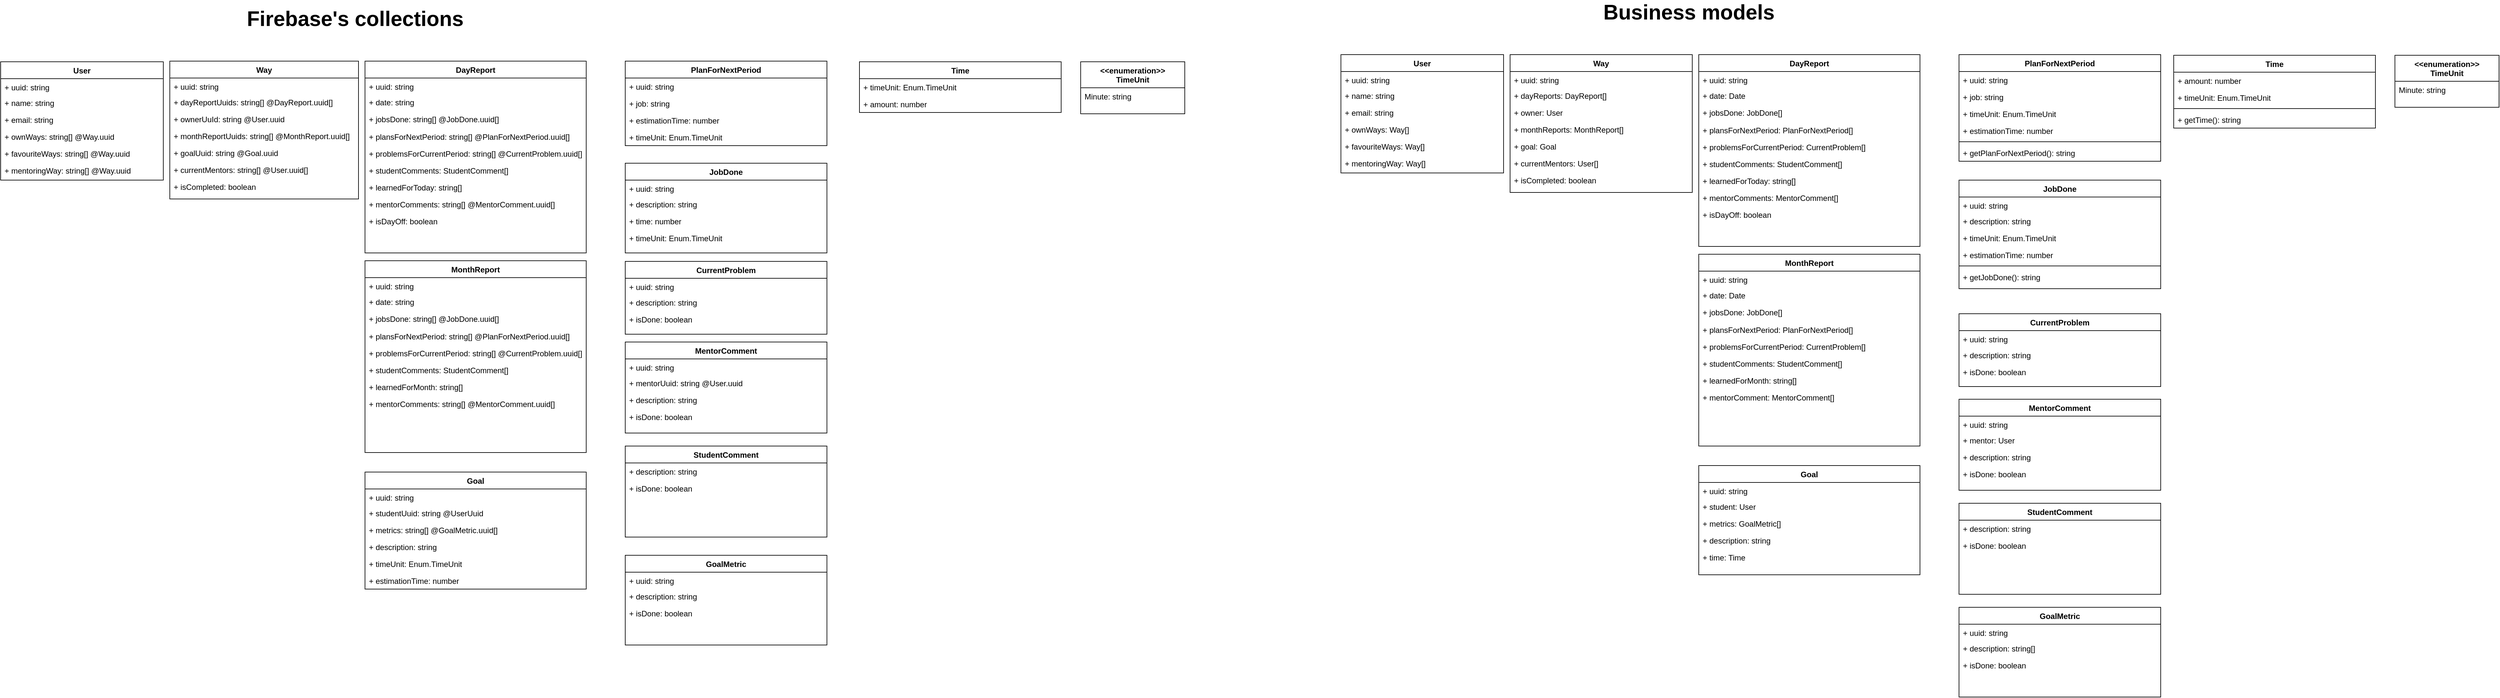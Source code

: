 <mxfile>
    <diagram id="C5RBs43oDa-KdzZeNtuy" name="Page-1">
        <mxGraphModel dx="5467" dy="994" grid="1" gridSize="10" guides="1" tooltips="1" connect="1" arrows="1" fold="1" page="1" pageScale="1" pageWidth="827" pageHeight="1169" math="0" shadow="0">
            <root>
                <mxCell id="WIyWlLk6GJQsqaUBKTNV-0"/>
                <mxCell id="WIyWlLk6GJQsqaUBKTNV-1" parent="WIyWlLk6GJQsqaUBKTNV-0"/>
                <mxCell id="dKKBKOpDz1HLAtAL7ZmL-20" value="&lt;&lt;enumeration&gt;&gt;&#10;TimeUnit" style="swimlane;fontStyle=1;align=center;verticalAlign=top;childLayout=stackLayout;horizontal=1;startSize=40;horizontalStack=0;resizeParent=1;resizeLast=0;collapsible=1;marginBottom=0;rounded=0;shadow=0;strokeWidth=1;" parent="WIyWlLk6GJQsqaUBKTNV-1" vertex="1">
                    <mxGeometry x="-1830" y="131" width="160" height="80" as="geometry">
                        <mxRectangle x="550" y="140" width="160" height="26" as="alternateBounds"/>
                    </mxGeometry>
                </mxCell>
                <mxCell id="dKKBKOpDz1HLAtAL7ZmL-21" value="Minute: string" style="text;align=left;verticalAlign=top;spacingLeft=4;spacingRight=4;overflow=hidden;rotatable=0;points=[[0,0.5],[1,0.5]];portConstraint=eastwest;" parent="dKKBKOpDz1HLAtAL7ZmL-20" vertex="1">
                    <mxGeometry y="40" width="160" height="40" as="geometry"/>
                </mxCell>
                <mxCell id="-4mPgHynalelNiIuFB-8-1" value="User" style="swimlane;fontStyle=1;align=center;verticalAlign=top;childLayout=stackLayout;horizontal=1;startSize=26;horizontalStack=0;resizeParent=1;resizeLast=0;collapsible=1;marginBottom=0;rounded=0;shadow=0;strokeWidth=1;" parent="WIyWlLk6GJQsqaUBKTNV-1" vertex="1">
                    <mxGeometry x="-3490" y="131" width="250" height="182" as="geometry">
                        <mxRectangle x="550" y="140" width="160" height="26" as="alternateBounds"/>
                    </mxGeometry>
                </mxCell>
                <mxCell id="-4mPgHynalelNiIuFB-8-2" value="+ uuid: string" style="text;align=left;verticalAlign=top;spacingLeft=4;spacingRight=4;overflow=hidden;rotatable=0;points=[[0,0.5],[1,0.5]];portConstraint=eastwest;rounded=0;shadow=0;html=0;" parent="-4mPgHynalelNiIuFB-8-1" vertex="1">
                    <mxGeometry y="26" width="250" height="24" as="geometry"/>
                </mxCell>
                <mxCell id="-4mPgHynalelNiIuFB-8-69" value="+ name: string" style="text;strokeColor=none;fillColor=none;align=left;verticalAlign=top;spacingLeft=4;spacingRight=4;overflow=hidden;rotatable=0;points=[[0,0.5],[1,0.5]];portConstraint=eastwest;whiteSpace=wrap;html=1;" parent="-4mPgHynalelNiIuFB-8-1" vertex="1">
                    <mxGeometry y="50" width="250" height="26" as="geometry"/>
                </mxCell>
                <mxCell id="-4mPgHynalelNiIuFB-8-68" value="+ email: string&amp;nbsp;" style="text;strokeColor=none;fillColor=none;align=left;verticalAlign=top;spacingLeft=4;spacingRight=4;overflow=hidden;rotatable=0;points=[[0,0.5],[1,0.5]];portConstraint=eastwest;whiteSpace=wrap;html=1;" parent="-4mPgHynalelNiIuFB-8-1" vertex="1">
                    <mxGeometry y="76" width="250" height="26" as="geometry"/>
                </mxCell>
                <mxCell id="-4mPgHynalelNiIuFB-8-70" value="+ ownWays: string[] @Way.uuid" style="text;strokeColor=none;fillColor=none;align=left;verticalAlign=top;spacingLeft=4;spacingRight=4;overflow=hidden;rotatable=0;points=[[0,0.5],[1,0.5]];portConstraint=eastwest;whiteSpace=wrap;html=1;" parent="-4mPgHynalelNiIuFB-8-1" vertex="1">
                    <mxGeometry y="102" width="250" height="26" as="geometry"/>
                </mxCell>
                <mxCell id="-4mPgHynalelNiIuFB-8-71" value="+ favouriteWays: string[] @Way.uuid" style="text;strokeColor=none;fillColor=none;align=left;verticalAlign=top;spacingLeft=4;spacingRight=4;overflow=hidden;rotatable=0;points=[[0,0.5],[1,0.5]];portConstraint=eastwest;whiteSpace=wrap;html=1;" parent="-4mPgHynalelNiIuFB-8-1" vertex="1">
                    <mxGeometry y="128" width="250" height="26" as="geometry"/>
                </mxCell>
                <mxCell id="-4mPgHynalelNiIuFB-8-72" value="+ mentoringWay: string[] @Way.uuid" style="text;strokeColor=none;fillColor=none;align=left;verticalAlign=top;spacingLeft=4;spacingRight=4;overflow=hidden;rotatable=0;points=[[0,0.5],[1,0.5]];portConstraint=eastwest;whiteSpace=wrap;html=1;" parent="-4mPgHynalelNiIuFB-8-1" vertex="1">
                    <mxGeometry y="154" width="250" height="26" as="geometry"/>
                </mxCell>
                <mxCell id="-4mPgHynalelNiIuFB-8-3" value="Way" style="swimlane;fontStyle=1;align=center;verticalAlign=top;childLayout=stackLayout;horizontal=1;startSize=26;horizontalStack=0;resizeParent=1;resizeLast=0;collapsible=1;marginBottom=0;rounded=0;shadow=0;strokeWidth=1;" parent="WIyWlLk6GJQsqaUBKTNV-1" vertex="1">
                    <mxGeometry x="-3230" y="130" width="290" height="212" as="geometry">
                        <mxRectangle x="550" y="140" width="160" height="26" as="alternateBounds"/>
                    </mxGeometry>
                </mxCell>
                <mxCell id="-4mPgHynalelNiIuFB-8-4" value="+ uuid: string&#10;" style="text;align=left;verticalAlign=top;spacingLeft=4;spacingRight=4;overflow=hidden;rotatable=0;points=[[0,0.5],[1,0.5]];portConstraint=eastwest;rounded=0;shadow=0;html=0;" parent="-4mPgHynalelNiIuFB-8-3" vertex="1">
                    <mxGeometry y="26" width="290" height="24" as="geometry"/>
                </mxCell>
                <mxCell id="-4mPgHynalelNiIuFB-8-77" value="+ dayReportUuids: string[] @DayReport.uuid[]&lt;div style=&quot;border-color: var(--border-color); padding: 0px; margin: 0px;&quot;&gt;&lt;br style=&quot;border-color: var(--border-color); padding: 0px; margin: 0px;&quot;&gt;&lt;/div&gt;" style="text;strokeColor=none;fillColor=none;align=left;verticalAlign=top;spacingLeft=4;spacingRight=4;overflow=hidden;rotatable=0;points=[[0,0.5],[1,0.5]];portConstraint=eastwest;whiteSpace=wrap;html=1;" parent="-4mPgHynalelNiIuFB-8-3" vertex="1">
                    <mxGeometry y="50" width="290" height="26" as="geometry"/>
                </mxCell>
                <mxCell id="-4mPgHynalelNiIuFB-8-78" value="+ ownerUuId: string @User.uuid&lt;div style=&quot;border-color: var(--border-color); padding: 0px; margin: 0px;&quot;&gt;&lt;br style=&quot;border-color: var(--border-color); padding: 0px; margin: 0px;&quot;&gt;&lt;/div&gt;" style="text;strokeColor=none;fillColor=none;align=left;verticalAlign=top;spacingLeft=4;spacingRight=4;overflow=hidden;rotatable=0;points=[[0,0.5],[1,0.5]];portConstraint=eastwest;whiteSpace=wrap;html=1;" parent="-4mPgHynalelNiIuFB-8-3" vertex="1">
                    <mxGeometry y="76" width="290" height="26" as="geometry"/>
                </mxCell>
                <mxCell id="-4mPgHynalelNiIuFB-8-76" value="+ monthReportUuids: string[] @MonthReport.uuid[]&lt;div style=&quot;border-color: var(--border-color); padding: 0px; margin: 0px;&quot;&gt;&lt;br style=&quot;border-color: var(--border-color); padding: 0px; margin: 0px;&quot;&gt;&lt;/div&gt;" style="text;strokeColor=none;fillColor=none;align=left;verticalAlign=top;spacingLeft=4;spacingRight=4;overflow=hidden;rotatable=0;points=[[0,0.5],[1,0.5]];portConstraint=eastwest;whiteSpace=wrap;html=1;" parent="-4mPgHynalelNiIuFB-8-3" vertex="1">
                    <mxGeometry y="102" width="290" height="26" as="geometry"/>
                </mxCell>
                <mxCell id="-4mPgHynalelNiIuFB-8-75" value="+ goalUuid: string @Goal.uuid&lt;div style=&quot;border-color: var(--border-color); padding: 0px; margin: 0px;&quot;&gt;&lt;br style=&quot;border-color: var(--border-color); padding: 0px; margin: 0px;&quot;&gt;&lt;/div&gt;" style="text;strokeColor=none;fillColor=none;align=left;verticalAlign=top;spacingLeft=4;spacingRight=4;overflow=hidden;rotatable=0;points=[[0,0.5],[1,0.5]];portConstraint=eastwest;whiteSpace=wrap;html=1;" parent="-4mPgHynalelNiIuFB-8-3" vertex="1">
                    <mxGeometry y="128" width="290" height="26" as="geometry"/>
                </mxCell>
                <mxCell id="-4mPgHynalelNiIuFB-8-74" value="+ currentMentors: string[] @User.uuid[]&lt;div style=&quot;border-color: var(--border-color); padding: 0px; margin: 0px;&quot;&gt;&lt;br style=&quot;border-color: var(--border-color); padding: 0px; margin: 0px;&quot;&gt;&lt;/div&gt;" style="text;strokeColor=none;fillColor=none;align=left;verticalAlign=top;spacingLeft=4;spacingRight=4;overflow=hidden;rotatable=0;points=[[0,0.5],[1,0.5]];portConstraint=eastwest;whiteSpace=wrap;html=1;" parent="-4mPgHynalelNiIuFB-8-3" vertex="1">
                    <mxGeometry y="154" width="290" height="26" as="geometry"/>
                </mxCell>
                <mxCell id="-4mPgHynalelNiIuFB-8-73" value="+ isCompleted: boolean" style="text;strokeColor=none;fillColor=none;align=left;verticalAlign=top;spacingLeft=4;spacingRight=4;overflow=hidden;rotatable=0;points=[[0,0.5],[1,0.5]];portConstraint=eastwest;whiteSpace=wrap;html=1;" parent="-4mPgHynalelNiIuFB-8-3" vertex="1">
                    <mxGeometry y="180" width="290" height="30" as="geometry"/>
                </mxCell>
                <mxCell id="-4mPgHynalelNiIuFB-8-6" value="DayReport" style="swimlane;fontStyle=1;align=center;verticalAlign=top;childLayout=stackLayout;horizontal=1;startSize=26;horizontalStack=0;resizeParent=1;resizeLast=0;collapsible=1;marginBottom=0;rounded=0;shadow=0;strokeWidth=1;" parent="WIyWlLk6GJQsqaUBKTNV-1" vertex="1">
                    <mxGeometry x="-2930" y="130" width="340" height="295" as="geometry">
                        <mxRectangle x="550" y="140" width="160" height="26" as="alternateBounds"/>
                    </mxGeometry>
                </mxCell>
                <mxCell id="-4mPgHynalelNiIuFB-8-7" value="+ uuid: string" style="text;align=left;verticalAlign=top;spacingLeft=4;spacingRight=4;overflow=hidden;rotatable=0;points=[[0,0.5],[1,0.5]];portConstraint=eastwest;rounded=0;shadow=0;html=0;" parent="-4mPgHynalelNiIuFB-8-6" vertex="1">
                    <mxGeometry y="26" width="340" height="24" as="geometry"/>
                </mxCell>
                <mxCell id="-4mPgHynalelNiIuFB-8-54" value="+ date: string" style="text;align=left;verticalAlign=top;spacingLeft=4;spacingRight=4;overflow=hidden;rotatable=0;points=[[0,0.5],[1,0.5]];portConstraint=eastwest;" parent="-4mPgHynalelNiIuFB-8-6" vertex="1">
                    <mxGeometry y="50" width="340" height="26" as="geometry"/>
                </mxCell>
                <mxCell id="-4mPgHynalelNiIuFB-8-53" value="+ jobsDone: string[] @JobDone.uuid[]" style="text;align=left;verticalAlign=top;spacingLeft=4;spacingRight=4;overflow=hidden;rotatable=0;points=[[0,0.5],[1,0.5]];portConstraint=eastwest;rounded=0;shadow=0;html=0;" parent="-4mPgHynalelNiIuFB-8-6" vertex="1">
                    <mxGeometry y="76" width="340" height="27" as="geometry"/>
                </mxCell>
                <mxCell id="-4mPgHynalelNiIuFB-8-55" value="+ plansForNextPeriod: string[] @PlanForNextPeriod.uuid[]" style="text;align=left;verticalAlign=top;spacingLeft=4;spacingRight=4;overflow=hidden;rotatable=0;points=[[0,0.5],[1,0.5]];portConstraint=eastwest;rounded=0;shadow=0;html=0;" parent="-4mPgHynalelNiIuFB-8-6" vertex="1">
                    <mxGeometry y="103" width="340" height="26" as="geometry"/>
                </mxCell>
                <mxCell id="-4mPgHynalelNiIuFB-8-56" value="+ problemsForCurrentPeriod: string[] @CurrentProblem.uuid[]" style="text;align=left;verticalAlign=top;spacingLeft=4;spacingRight=4;overflow=hidden;rotatable=0;points=[[0,0.5],[1,0.5]];portConstraint=eastwest;" parent="-4mPgHynalelNiIuFB-8-6" vertex="1">
                    <mxGeometry y="129" width="340" height="26" as="geometry"/>
                </mxCell>
                <mxCell id="-4mPgHynalelNiIuFB-8-57" value="+ studentComments: StudentComment[]" style="text;align=left;verticalAlign=top;spacingLeft=4;spacingRight=4;overflow=hidden;rotatable=0;points=[[0,0.5],[1,0.5]];portConstraint=eastwest;rounded=0;shadow=0;html=0;" parent="-4mPgHynalelNiIuFB-8-6" vertex="1">
                    <mxGeometry y="155" width="340" height="26" as="geometry"/>
                </mxCell>
                <mxCell id="-4mPgHynalelNiIuFB-8-58" value="+ learnedForToday: string[]" style="text;align=left;verticalAlign=top;spacingLeft=4;spacingRight=4;overflow=hidden;rotatable=0;points=[[0,0.5],[1,0.5]];portConstraint=eastwest;" parent="-4mPgHynalelNiIuFB-8-6" vertex="1">
                    <mxGeometry y="181" width="340" height="26" as="geometry"/>
                </mxCell>
                <mxCell id="-4mPgHynalelNiIuFB-8-59" value="+ mentorComments: string[] @MentorComment.uuid[]" style="text;align=left;verticalAlign=top;spacingLeft=4;spacingRight=4;overflow=hidden;rotatable=0;points=[[0,0.5],[1,0.5]];portConstraint=eastwest;rounded=0;shadow=0;html=0;" parent="-4mPgHynalelNiIuFB-8-6" vertex="1">
                    <mxGeometry y="207" width="340" height="26" as="geometry"/>
                </mxCell>
                <mxCell id="-4mPgHynalelNiIuFB-8-60" value="+ isDayOff: boolean" style="text;strokeColor=none;fillColor=none;align=left;verticalAlign=top;spacingLeft=4;spacingRight=4;overflow=hidden;rotatable=0;points=[[0,0.5],[1,0.5]];portConstraint=eastwest;whiteSpace=wrap;html=1;" parent="-4mPgHynalelNiIuFB-8-6" vertex="1">
                    <mxGeometry y="233" width="340" height="26" as="geometry"/>
                </mxCell>
                <mxCell id="-4mPgHynalelNiIuFB-8-10" value="Goal" style="swimlane;fontStyle=1;align=center;verticalAlign=top;childLayout=stackLayout;horizontal=1;startSize=26;horizontalStack=0;resizeParent=1;resizeLast=0;collapsible=1;marginBottom=0;rounded=0;shadow=0;strokeWidth=1;" parent="WIyWlLk6GJQsqaUBKTNV-1" vertex="1">
                    <mxGeometry x="-2930" y="762" width="340" height="180" as="geometry">
                        <mxRectangle x="550" y="140" width="160" height="26" as="alternateBounds"/>
                    </mxGeometry>
                </mxCell>
                <mxCell id="-4mPgHynalelNiIuFB-8-11" value="+ uuid: string" style="text;align=left;verticalAlign=top;spacingLeft=4;spacingRight=4;overflow=hidden;rotatable=0;points=[[0,0.5],[1,0.5]];portConstraint=eastwest;rounded=0;shadow=0;html=0;" parent="-4mPgHynalelNiIuFB-8-10" vertex="1">
                    <mxGeometry y="26" width="340" height="24" as="geometry"/>
                </mxCell>
                <mxCell id="-4mPgHynalelNiIuFB-8-43" value="+ studentUuid: string @UserUuid" style="text;strokeColor=none;fillColor=none;align=left;verticalAlign=top;spacingLeft=4;spacingRight=4;overflow=hidden;rotatable=0;points=[[0,0.5],[1,0.5]];portConstraint=eastwest;whiteSpace=wrap;html=1;" parent="-4mPgHynalelNiIuFB-8-10" vertex="1">
                    <mxGeometry y="50" width="340" height="26" as="geometry"/>
                </mxCell>
                <mxCell id="-4mPgHynalelNiIuFB-8-45" value="+ metrics: string[] @GoalMetric.uuid[]" style="text;strokeColor=none;fillColor=none;align=left;verticalAlign=top;spacingLeft=4;spacingRight=4;overflow=hidden;rotatable=0;points=[[0,0.5],[1,0.5]];portConstraint=eastwest;whiteSpace=wrap;html=1;" parent="-4mPgHynalelNiIuFB-8-10" vertex="1">
                    <mxGeometry y="76" width="340" height="26" as="geometry"/>
                </mxCell>
                <mxCell id="-4mPgHynalelNiIuFB-8-51" value="+ description: string" style="text;strokeColor=none;fillColor=none;align=left;verticalAlign=top;spacingLeft=4;spacingRight=4;overflow=hidden;rotatable=0;points=[[0,0.5],[1,0.5]];portConstraint=eastwest;whiteSpace=wrap;html=1;" parent="-4mPgHynalelNiIuFB-8-10" vertex="1">
                    <mxGeometry y="102" width="340" height="26" as="geometry"/>
                </mxCell>
                <mxCell id="-4mPgHynalelNiIuFB-8-93" value="+ timeUnit: Enum.TimeUnit" style="text;strokeColor=none;fillColor=none;align=left;verticalAlign=top;spacingLeft=4;spacingRight=4;overflow=hidden;rotatable=0;points=[[0,0.5],[1,0.5]];portConstraint=eastwest;whiteSpace=wrap;html=1;" parent="-4mPgHynalelNiIuFB-8-10" vertex="1">
                    <mxGeometry y="128" width="340" height="26" as="geometry"/>
                </mxCell>
                <mxCell id="-4mPgHynalelNiIuFB-8-92" value="&lt;div style=&quot;text-align: center;&quot;&gt;&lt;span style=&quot;background-color: initial;&quot;&gt;+ estimationTime: number&lt;/span&gt;&lt;/div&gt;&lt;div style=&quot;text-align: center;&quot;&gt;&lt;span style=&quot;background-color: initial;&quot;&gt;&lt;br&gt;&lt;/span&gt;&lt;/div&gt;" style="text;strokeColor=none;fillColor=none;align=left;verticalAlign=top;spacingLeft=4;spacingRight=4;overflow=hidden;rotatable=0;points=[[0,0.5],[1,0.5]];portConstraint=eastwest;whiteSpace=wrap;html=1;" parent="-4mPgHynalelNiIuFB-8-10" vertex="1">
                    <mxGeometry y="154" width="340" height="26" as="geometry"/>
                </mxCell>
                <mxCell id="-4mPgHynalelNiIuFB-8-28" value="PlanForNextPeriod" style="swimlane;fontStyle=1;align=center;verticalAlign=top;childLayout=stackLayout;horizontal=1;startSize=26;horizontalStack=0;resizeParent=1;resizeParentMax=0;resizeLast=0;collapsible=1;marginBottom=0;whiteSpace=wrap;html=1;" parent="WIyWlLk6GJQsqaUBKTNV-1" vertex="1">
                    <mxGeometry x="-2530" y="130" width="310" height="130" as="geometry"/>
                </mxCell>
                <mxCell id="-4mPgHynalelNiIuFB-8-29" value="+ uuid: string" style="text;strokeColor=none;fillColor=none;align=left;verticalAlign=top;spacingLeft=4;spacingRight=4;overflow=hidden;rotatable=0;points=[[0,0.5],[1,0.5]];portConstraint=eastwest;whiteSpace=wrap;html=1;" parent="-4mPgHynalelNiIuFB-8-28" vertex="1">
                    <mxGeometry y="26" width="310" height="26" as="geometry"/>
                </mxCell>
                <mxCell id="-4mPgHynalelNiIuFB-8-30" value="+ job: string" style="text;strokeColor=none;fillColor=none;align=left;verticalAlign=top;spacingLeft=4;spacingRight=4;overflow=hidden;rotatable=0;points=[[0,0.5],[1,0.5]];portConstraint=eastwest;whiteSpace=wrap;html=1;" parent="-4mPgHynalelNiIuFB-8-28" vertex="1">
                    <mxGeometry y="52" width="310" height="26" as="geometry"/>
                </mxCell>
                <mxCell id="-4mPgHynalelNiIuFB-8-31" value="&lt;div style=&quot;text-align: center;&quot;&gt;&lt;span style=&quot;background-color: initial;&quot;&gt;+ estimationTime: number&lt;/span&gt;&lt;/div&gt;&lt;div style=&quot;text-align: center;&quot;&gt;&lt;span style=&quot;background-color: initial;&quot;&gt;&lt;br&gt;&lt;/span&gt;&lt;/div&gt;" style="text;strokeColor=none;fillColor=none;align=left;verticalAlign=top;spacingLeft=4;spacingRight=4;overflow=hidden;rotatable=0;points=[[0,0.5],[1,0.5]];portConstraint=eastwest;whiteSpace=wrap;html=1;" parent="-4mPgHynalelNiIuFB-8-28" vertex="1">
                    <mxGeometry y="78" width="310" height="26" as="geometry"/>
                </mxCell>
                <mxCell id="-4mPgHynalelNiIuFB-8-42" value="+ timeUnit: Enum.TimeUnit" style="text;strokeColor=none;fillColor=none;align=left;verticalAlign=top;spacingLeft=4;spacingRight=4;overflow=hidden;rotatable=0;points=[[0,0.5],[1,0.5]];portConstraint=eastwest;whiteSpace=wrap;html=1;" parent="-4mPgHynalelNiIuFB-8-28" vertex="1">
                    <mxGeometry y="104" width="310" height="26" as="geometry"/>
                </mxCell>
                <mxCell id="-4mPgHynalelNiIuFB-8-34" value="MonthReport" style="swimlane;fontStyle=1;align=center;verticalAlign=top;childLayout=stackLayout;horizontal=1;startSize=26;horizontalStack=0;resizeParent=1;resizeLast=0;collapsible=1;marginBottom=0;rounded=0;shadow=0;strokeWidth=1;" parent="WIyWlLk6GJQsqaUBKTNV-1" vertex="1">
                    <mxGeometry x="-2930" y="437" width="340" height="295" as="geometry">
                        <mxRectangle x="550" y="140" width="160" height="26" as="alternateBounds"/>
                    </mxGeometry>
                </mxCell>
                <mxCell id="-4mPgHynalelNiIuFB-8-35" value="+ uuid: string&#10;" style="text;align=left;verticalAlign=top;spacingLeft=4;spacingRight=4;overflow=hidden;rotatable=0;points=[[0,0.5],[1,0.5]];portConstraint=eastwest;rounded=0;shadow=0;html=0;" parent="-4mPgHynalelNiIuFB-8-34" vertex="1">
                    <mxGeometry y="26" width="340" height="24" as="geometry"/>
                </mxCell>
                <mxCell id="-4mPgHynalelNiIuFB-8-96" value="+ date: string" style="text;align=left;verticalAlign=top;spacingLeft=4;spacingRight=4;overflow=hidden;rotatable=0;points=[[0,0.5],[1,0.5]];portConstraint=eastwest;" parent="-4mPgHynalelNiIuFB-8-34" vertex="1">
                    <mxGeometry y="50" width="340" height="26" as="geometry"/>
                </mxCell>
                <mxCell id="-4mPgHynalelNiIuFB-8-95" value="+ jobsDone: string[] @JobDone.uuid[]" style="text;align=left;verticalAlign=top;spacingLeft=4;spacingRight=4;overflow=hidden;rotatable=0;points=[[0,0.5],[1,0.5]];portConstraint=eastwest;rounded=0;shadow=0;html=0;" parent="-4mPgHynalelNiIuFB-8-34" vertex="1">
                    <mxGeometry y="76" width="340" height="27" as="geometry"/>
                </mxCell>
                <mxCell id="-4mPgHynalelNiIuFB-8-97" value="+ plansForNextPeriod: string[] @PlanForNextPeriod.uuid[]" style="text;align=left;verticalAlign=top;spacingLeft=4;spacingRight=4;overflow=hidden;rotatable=0;points=[[0,0.5],[1,0.5]];portConstraint=eastwest;rounded=0;shadow=0;html=0;" parent="-4mPgHynalelNiIuFB-8-34" vertex="1">
                    <mxGeometry y="103" width="340" height="26" as="geometry"/>
                </mxCell>
                <mxCell id="R6G18JDDlT4weDoSrNmE-0" value="+ problemsForCurrentPeriod: string[] @CurrentProblem.uuid[]" style="text;align=left;verticalAlign=top;spacingLeft=4;spacingRight=4;overflow=hidden;rotatable=0;points=[[0,0.5],[1,0.5]];portConstraint=eastwest;" parent="-4mPgHynalelNiIuFB-8-34" vertex="1">
                    <mxGeometry y="129" width="340" height="26" as="geometry"/>
                </mxCell>
                <mxCell id="-4mPgHynalelNiIuFB-8-99" value="+ studentComments: StudentComment[]" style="text;align=left;verticalAlign=top;spacingLeft=4;spacingRight=4;overflow=hidden;rotatable=0;points=[[0,0.5],[1,0.5]];portConstraint=eastwest;rounded=0;shadow=0;html=0;" parent="-4mPgHynalelNiIuFB-8-34" vertex="1">
                    <mxGeometry y="155" width="340" height="26" as="geometry"/>
                </mxCell>
                <mxCell id="-4mPgHynalelNiIuFB-8-100" value="+ learnedForMonth: string[]" style="text;align=left;verticalAlign=top;spacingLeft=4;spacingRight=4;overflow=hidden;rotatable=0;points=[[0,0.5],[1,0.5]];portConstraint=eastwest;" parent="-4mPgHynalelNiIuFB-8-34" vertex="1">
                    <mxGeometry y="181" width="340" height="26" as="geometry"/>
                </mxCell>
                <mxCell id="-4mPgHynalelNiIuFB-8-101" value="+ mentorComments: string[] @MentorComment.uuid[]" style="text;align=left;verticalAlign=top;spacingLeft=4;spacingRight=4;overflow=hidden;rotatable=0;points=[[0,0.5],[1,0.5]];portConstraint=eastwest;rounded=0;shadow=0;html=0;" parent="-4mPgHynalelNiIuFB-8-34" vertex="1">
                    <mxGeometry y="207" width="340" height="26" as="geometry"/>
                </mxCell>
                <mxCell id="-4mPgHynalelNiIuFB-8-46" value="GoalMetric" style="swimlane;fontStyle=1;align=center;verticalAlign=top;childLayout=stackLayout;horizontal=1;startSize=26;horizontalStack=0;resizeParent=1;resizeLast=0;collapsible=1;marginBottom=0;rounded=0;shadow=0;strokeWidth=1;" parent="WIyWlLk6GJQsqaUBKTNV-1" vertex="1">
                    <mxGeometry x="-2530" y="890" width="310" height="138" as="geometry">
                        <mxRectangle x="550" y="140" width="160" height="26" as="alternateBounds"/>
                    </mxGeometry>
                </mxCell>
                <mxCell id="-4mPgHynalelNiIuFB-8-47" value="+ uuid: string" style="text;align=left;verticalAlign=top;spacingLeft=4;spacingRight=4;overflow=hidden;rotatable=0;points=[[0,0.5],[1,0.5]];portConstraint=eastwest;rounded=0;shadow=0;html=0;" parent="-4mPgHynalelNiIuFB-8-46" vertex="1">
                    <mxGeometry y="26" width="310" height="24" as="geometry"/>
                </mxCell>
                <mxCell id="-4mPgHynalelNiIuFB-8-50" value="+ description: string" style="text;strokeColor=none;fillColor=none;align=left;verticalAlign=top;spacingLeft=4;spacingRight=4;overflow=hidden;rotatable=0;points=[[0,0.5],[1,0.5]];portConstraint=eastwest;whiteSpace=wrap;html=1;" parent="-4mPgHynalelNiIuFB-8-46" vertex="1">
                    <mxGeometry y="50" width="310" height="26" as="geometry"/>
                </mxCell>
                <mxCell id="-4mPgHynalelNiIuFB-8-49" value="+ isDone: boolean" style="text;strokeColor=none;fillColor=none;align=left;verticalAlign=top;spacingLeft=4;spacingRight=4;overflow=hidden;rotatable=0;points=[[0,0.5],[1,0.5]];portConstraint=eastwest;whiteSpace=wrap;html=1;" parent="-4mPgHynalelNiIuFB-8-46" vertex="1">
                    <mxGeometry y="76" width="310" height="26" as="geometry"/>
                </mxCell>
                <mxCell id="-4mPgHynalelNiIuFB-8-61" value="JobDone" style="swimlane;fontStyle=1;align=center;verticalAlign=top;childLayout=stackLayout;horizontal=1;startSize=26;horizontalStack=0;resizeParent=1;resizeLast=0;collapsible=1;marginBottom=0;rounded=0;shadow=0;strokeWidth=1;" parent="WIyWlLk6GJQsqaUBKTNV-1" vertex="1">
                    <mxGeometry x="-2530" y="287" width="310" height="138" as="geometry">
                        <mxRectangle x="550" y="140" width="160" height="26" as="alternateBounds"/>
                    </mxGeometry>
                </mxCell>
                <mxCell id="-4mPgHynalelNiIuFB-8-62" value="+ uuid: string" style="text;align=left;verticalAlign=top;spacingLeft=4;spacingRight=4;overflow=hidden;rotatable=0;points=[[0,0.5],[1,0.5]];portConstraint=eastwest;rounded=0;shadow=0;html=0;" parent="-4mPgHynalelNiIuFB-8-61" vertex="1">
                    <mxGeometry y="26" width="310" height="24" as="geometry"/>
                </mxCell>
                <mxCell id="-4mPgHynalelNiIuFB-8-79" value="+ description: string" style="text;strokeColor=none;fillColor=none;align=left;verticalAlign=top;spacingLeft=4;spacingRight=4;overflow=hidden;rotatable=0;points=[[0,0.5],[1,0.5]];portConstraint=eastwest;whiteSpace=wrap;html=1;" parent="-4mPgHynalelNiIuFB-8-61" vertex="1">
                    <mxGeometry y="50" width="310" height="26" as="geometry"/>
                </mxCell>
                <mxCell id="-4mPgHynalelNiIuFB-8-80" value="+ time: number" style="text;strokeColor=none;fillColor=none;align=left;verticalAlign=top;spacingLeft=4;spacingRight=4;overflow=hidden;rotatable=0;points=[[0,0.5],[1,0.5]];portConstraint=eastwest;whiteSpace=wrap;html=1;" parent="-4mPgHynalelNiIuFB-8-61" vertex="1">
                    <mxGeometry y="76" width="310" height="26" as="geometry"/>
                </mxCell>
                <mxCell id="-4mPgHynalelNiIuFB-8-81" value="+ timeUnit: Enum.TimeUnit" style="text;strokeColor=none;fillColor=none;align=left;verticalAlign=top;spacingLeft=4;spacingRight=4;overflow=hidden;rotatable=0;points=[[0,0.5],[1,0.5]];portConstraint=eastwest;whiteSpace=wrap;html=1;" parent="-4mPgHynalelNiIuFB-8-61" vertex="1">
                    <mxGeometry y="102" width="310" height="26" as="geometry"/>
                </mxCell>
                <mxCell id="-4mPgHynalelNiIuFB-8-63" value="CurrentProblem" style="swimlane;fontStyle=1;align=center;verticalAlign=top;childLayout=stackLayout;horizontal=1;startSize=26;horizontalStack=0;resizeParent=1;resizeLast=0;collapsible=1;marginBottom=0;rounded=0;shadow=0;strokeWidth=1;" parent="WIyWlLk6GJQsqaUBKTNV-1" vertex="1">
                    <mxGeometry x="-2530" y="438" width="310" height="112" as="geometry">
                        <mxRectangle x="550" y="140" width="160" height="26" as="alternateBounds"/>
                    </mxGeometry>
                </mxCell>
                <mxCell id="-4mPgHynalelNiIuFB-8-64" value="+ uuid: string" style="text;align=left;verticalAlign=top;spacingLeft=4;spacingRight=4;overflow=hidden;rotatable=0;points=[[0,0.5],[1,0.5]];portConstraint=eastwest;rounded=0;shadow=0;html=0;" parent="-4mPgHynalelNiIuFB-8-63" vertex="1">
                    <mxGeometry y="26" width="310" height="24" as="geometry"/>
                </mxCell>
                <mxCell id="-4mPgHynalelNiIuFB-8-82" value="+ description: string" style="text;strokeColor=none;fillColor=none;align=left;verticalAlign=top;spacingLeft=4;spacingRight=4;overflow=hidden;rotatable=0;points=[[0,0.5],[1,0.5]];portConstraint=eastwest;whiteSpace=wrap;html=1;" parent="-4mPgHynalelNiIuFB-8-63" vertex="1">
                    <mxGeometry y="50" width="310" height="26" as="geometry"/>
                </mxCell>
                <mxCell id="-4mPgHynalelNiIuFB-8-85" value="+ isDone: boolean" style="text;strokeColor=none;fillColor=none;align=left;verticalAlign=top;spacingLeft=4;spacingRight=4;overflow=hidden;rotatable=0;points=[[0,0.5],[1,0.5]];portConstraint=eastwest;whiteSpace=wrap;html=1;" parent="-4mPgHynalelNiIuFB-8-63" vertex="1">
                    <mxGeometry y="76" width="310" height="26" as="geometry"/>
                </mxCell>
                <mxCell id="-4mPgHynalelNiIuFB-8-65" value="MentorComment" style="swimlane;fontStyle=1;align=center;verticalAlign=top;childLayout=stackLayout;horizontal=1;startSize=26;horizontalStack=0;resizeParent=1;resizeLast=0;collapsible=1;marginBottom=0;rounded=0;shadow=0;strokeWidth=1;" parent="WIyWlLk6GJQsqaUBKTNV-1" vertex="1">
                    <mxGeometry x="-2530" y="562" width="310" height="140" as="geometry">
                        <mxRectangle x="550" y="140" width="160" height="26" as="alternateBounds"/>
                    </mxGeometry>
                </mxCell>
                <mxCell id="-4mPgHynalelNiIuFB-8-66" value="+ uuid: string" style="text;align=left;verticalAlign=top;spacingLeft=4;spacingRight=4;overflow=hidden;rotatable=0;points=[[0,0.5],[1,0.5]];portConstraint=eastwest;rounded=0;shadow=0;html=0;" parent="-4mPgHynalelNiIuFB-8-65" vertex="1">
                    <mxGeometry y="26" width="310" height="24" as="geometry"/>
                </mxCell>
                <mxCell id="-4mPgHynalelNiIuFB-8-67" value="+ mentorUuid: string @User.uuid" style="text;strokeColor=none;fillColor=none;align=left;verticalAlign=top;spacingLeft=4;spacingRight=4;overflow=hidden;rotatable=0;points=[[0,0.5],[1,0.5]];portConstraint=eastwest;whiteSpace=wrap;html=1;" parent="-4mPgHynalelNiIuFB-8-65" vertex="1">
                    <mxGeometry y="50" width="310" height="26" as="geometry"/>
                </mxCell>
                <mxCell id="-4mPgHynalelNiIuFB-8-87" value="+ description: string" style="text;strokeColor=none;fillColor=none;align=left;verticalAlign=top;spacingLeft=4;spacingRight=4;overflow=hidden;rotatable=0;points=[[0,0.5],[1,0.5]];portConstraint=eastwest;whiteSpace=wrap;html=1;" parent="-4mPgHynalelNiIuFB-8-65" vertex="1">
                    <mxGeometry y="76" width="310" height="26" as="geometry"/>
                </mxCell>
                <mxCell id="-4mPgHynalelNiIuFB-8-88" value="+ isDone: boolean" style="text;strokeColor=none;fillColor=none;align=left;verticalAlign=top;spacingLeft=4;spacingRight=4;overflow=hidden;rotatable=0;points=[[0,0.5],[1,0.5]];portConstraint=eastwest;whiteSpace=wrap;html=1;" parent="-4mPgHynalelNiIuFB-8-65" vertex="1">
                    <mxGeometry y="102" width="310" height="26" as="geometry"/>
                </mxCell>
                <mxCell id="ZQU2dQCY8mmba9McIPwv-0" value="Firebase's collections" style="text;html=1;strokeColor=none;fillColor=none;align=center;verticalAlign=middle;whiteSpace=wrap;rounded=0;fontSize=32;fontStyle=1" parent="WIyWlLk6GJQsqaUBKTNV-1" vertex="1">
                    <mxGeometry x="-3190" y="50" width="490" height="30" as="geometry"/>
                </mxCell>
                <mxCell id="ZQU2dQCY8mmba9McIPwv-89" value="Time" style="swimlane;fontStyle=1;align=center;verticalAlign=top;childLayout=stackLayout;horizontal=1;startSize=26;horizontalStack=0;resizeParent=1;resizeParentMax=0;resizeLast=0;collapsible=1;marginBottom=0;whiteSpace=wrap;html=1;" parent="WIyWlLk6GJQsqaUBKTNV-1" vertex="1">
                    <mxGeometry x="-2170" y="131" width="310" height="78" as="geometry"/>
                </mxCell>
                <mxCell id="ZQU2dQCY8mmba9McIPwv-93" value="+ timeUnit: Enum.TimeUnit" style="text;strokeColor=none;fillColor=none;align=left;verticalAlign=top;spacingLeft=4;spacingRight=4;overflow=hidden;rotatable=0;points=[[0,0.5],[1,0.5]];portConstraint=eastwest;whiteSpace=wrap;html=1;" parent="ZQU2dQCY8mmba9McIPwv-89" vertex="1">
                    <mxGeometry y="26" width="310" height="26" as="geometry"/>
                </mxCell>
                <mxCell id="ZQU2dQCY8mmba9McIPwv-92" value="&lt;div style=&quot;text-align: center;&quot;&gt;&lt;span style=&quot;background-color: initial;&quot;&gt;+ amount: number&lt;/span&gt;&lt;/div&gt;&lt;div style=&quot;text-align: center;&quot;&gt;&lt;span style=&quot;background-color: initial;&quot;&gt;&lt;br&gt;&lt;/span&gt;&lt;/div&gt;" style="text;strokeColor=none;fillColor=none;align=left;verticalAlign=top;spacingLeft=4;spacingRight=4;overflow=hidden;rotatable=0;points=[[0,0.5],[1,0.5]];portConstraint=eastwest;whiteSpace=wrap;html=1;" parent="ZQU2dQCY8mmba9McIPwv-89" vertex="1">
                    <mxGeometry y="52" width="310" height="26" as="geometry"/>
                </mxCell>
                <mxCell id="ZQU2dQCY8mmba9McIPwv-96" value="&lt;&lt;enumeration&gt;&gt;&#10;TimeUnit" style="swimlane;fontStyle=1;align=center;verticalAlign=top;childLayout=stackLayout;horizontal=1;startSize=40;horizontalStack=0;resizeParent=1;resizeLast=0;collapsible=1;marginBottom=0;rounded=0;shadow=0;strokeWidth=1;" parent="WIyWlLk6GJQsqaUBKTNV-1" vertex="1">
                    <mxGeometry x="190" y="121" width="160" height="80" as="geometry">
                        <mxRectangle x="550" y="140" width="160" height="26" as="alternateBounds"/>
                    </mxGeometry>
                </mxCell>
                <mxCell id="ZQU2dQCY8mmba9McIPwv-97" value="Minute: string" style="text;align=left;verticalAlign=top;spacingLeft=4;spacingRight=4;overflow=hidden;rotatable=0;points=[[0,0.5],[1,0.5]];portConstraint=eastwest;" parent="ZQU2dQCY8mmba9McIPwv-96" vertex="1">
                    <mxGeometry y="40" width="160" height="40" as="geometry"/>
                </mxCell>
                <mxCell id="ZQU2dQCY8mmba9McIPwv-98" value="User" style="swimlane;fontStyle=1;align=center;verticalAlign=top;childLayout=stackLayout;horizontal=1;startSize=26;horizontalStack=0;resizeParent=1;resizeLast=0;collapsible=1;marginBottom=0;rounded=0;shadow=0;strokeWidth=1;" parent="WIyWlLk6GJQsqaUBKTNV-1" vertex="1">
                    <mxGeometry x="-1430" y="120" width="250" height="182" as="geometry">
                        <mxRectangle x="550" y="140" width="160" height="26" as="alternateBounds"/>
                    </mxGeometry>
                </mxCell>
                <mxCell id="ZQU2dQCY8mmba9McIPwv-99" value="+ uuid: string" style="text;align=left;verticalAlign=top;spacingLeft=4;spacingRight=4;overflow=hidden;rotatable=0;points=[[0,0.5],[1,0.5]];portConstraint=eastwest;rounded=0;shadow=0;html=0;" parent="ZQU2dQCY8mmba9McIPwv-98" vertex="1">
                    <mxGeometry y="26" width="250" height="24" as="geometry"/>
                </mxCell>
                <mxCell id="ZQU2dQCY8mmba9McIPwv-100" value="+ name: string" style="text;strokeColor=none;fillColor=none;align=left;verticalAlign=top;spacingLeft=4;spacingRight=4;overflow=hidden;rotatable=0;points=[[0,0.5],[1,0.5]];portConstraint=eastwest;whiteSpace=wrap;html=1;" parent="ZQU2dQCY8mmba9McIPwv-98" vertex="1">
                    <mxGeometry y="50" width="250" height="26" as="geometry"/>
                </mxCell>
                <mxCell id="ZQU2dQCY8mmba9McIPwv-101" value="+ email: string&amp;nbsp;" style="text;strokeColor=none;fillColor=none;align=left;verticalAlign=top;spacingLeft=4;spacingRight=4;overflow=hidden;rotatable=0;points=[[0,0.5],[1,0.5]];portConstraint=eastwest;whiteSpace=wrap;html=1;" parent="ZQU2dQCY8mmba9McIPwv-98" vertex="1">
                    <mxGeometry y="76" width="250" height="26" as="geometry"/>
                </mxCell>
                <mxCell id="ZQU2dQCY8mmba9McIPwv-102" value="+ ownWays: Way[]" style="text;strokeColor=none;fillColor=none;align=left;verticalAlign=top;spacingLeft=4;spacingRight=4;overflow=hidden;rotatable=0;points=[[0,0.5],[1,0.5]];portConstraint=eastwest;whiteSpace=wrap;html=1;" parent="ZQU2dQCY8mmba9McIPwv-98" vertex="1">
                    <mxGeometry y="102" width="250" height="26" as="geometry"/>
                </mxCell>
                <mxCell id="ZQU2dQCY8mmba9McIPwv-103" value="+ favouriteWays: Way[]" style="text;strokeColor=none;fillColor=none;align=left;verticalAlign=top;spacingLeft=4;spacingRight=4;overflow=hidden;rotatable=0;points=[[0,0.5],[1,0.5]];portConstraint=eastwest;whiteSpace=wrap;html=1;" parent="ZQU2dQCY8mmba9McIPwv-98" vertex="1">
                    <mxGeometry y="128" width="250" height="26" as="geometry"/>
                </mxCell>
                <mxCell id="ZQU2dQCY8mmba9McIPwv-104" value="+ mentoringWay: Way[]" style="text;strokeColor=none;fillColor=none;align=left;verticalAlign=top;spacingLeft=4;spacingRight=4;overflow=hidden;rotatable=0;points=[[0,0.5],[1,0.5]];portConstraint=eastwest;whiteSpace=wrap;html=1;" parent="ZQU2dQCY8mmba9McIPwv-98" vertex="1">
                    <mxGeometry y="154" width="250" height="26" as="geometry"/>
                </mxCell>
                <mxCell id="ZQU2dQCY8mmba9McIPwv-105" value="Way" style="swimlane;fontStyle=1;align=center;verticalAlign=top;childLayout=stackLayout;horizontal=1;startSize=26;horizontalStack=0;resizeParent=1;resizeLast=0;collapsible=1;marginBottom=0;rounded=0;shadow=0;strokeWidth=1;" parent="WIyWlLk6GJQsqaUBKTNV-1" vertex="1">
                    <mxGeometry x="-1170" y="120" width="280" height="212" as="geometry">
                        <mxRectangle x="550" y="140" width="160" height="26" as="alternateBounds"/>
                    </mxGeometry>
                </mxCell>
                <mxCell id="ZQU2dQCY8mmba9McIPwv-106" value="+ uuid: string&#10;" style="text;align=left;verticalAlign=top;spacingLeft=4;spacingRight=4;overflow=hidden;rotatable=0;points=[[0,0.5],[1,0.5]];portConstraint=eastwest;rounded=0;shadow=0;html=0;" parent="ZQU2dQCY8mmba9McIPwv-105" vertex="1">
                    <mxGeometry y="26" width="280" height="24" as="geometry"/>
                </mxCell>
                <mxCell id="ZQU2dQCY8mmba9McIPwv-107" value="+ dayReports: DayReport[]&lt;div style=&quot;border-color: var(--border-color); padding: 0px; margin: 0px;&quot;&gt;&lt;br style=&quot;border-color: var(--border-color); padding: 0px; margin: 0px;&quot;&gt;&lt;/div&gt;" style="text;strokeColor=none;fillColor=none;align=left;verticalAlign=top;spacingLeft=4;spacingRight=4;overflow=hidden;rotatable=0;points=[[0,0.5],[1,0.5]];portConstraint=eastwest;whiteSpace=wrap;html=1;" parent="ZQU2dQCY8mmba9McIPwv-105" vertex="1">
                    <mxGeometry y="50" width="280" height="26" as="geometry"/>
                </mxCell>
                <mxCell id="ZQU2dQCY8mmba9McIPwv-108" value="+ owner: User&lt;div style=&quot;border-color: var(--border-color); padding: 0px; margin: 0px;&quot;&gt;&lt;br style=&quot;border-color: var(--border-color); padding: 0px; margin: 0px;&quot;&gt;&lt;/div&gt;" style="text;strokeColor=none;fillColor=none;align=left;verticalAlign=top;spacingLeft=4;spacingRight=4;overflow=hidden;rotatable=0;points=[[0,0.5],[1,0.5]];portConstraint=eastwest;whiteSpace=wrap;html=1;" parent="ZQU2dQCY8mmba9McIPwv-105" vertex="1">
                    <mxGeometry y="76" width="280" height="26" as="geometry"/>
                </mxCell>
                <mxCell id="ZQU2dQCY8mmba9McIPwv-109" value="+ monthReports: MonthReport[]&lt;div style=&quot;border-color: var(--border-color); padding: 0px; margin: 0px;&quot;&gt;&lt;br style=&quot;border-color: var(--border-color); padding: 0px; margin: 0px;&quot;&gt;&lt;/div&gt;" style="text;strokeColor=none;fillColor=none;align=left;verticalAlign=top;spacingLeft=4;spacingRight=4;overflow=hidden;rotatable=0;points=[[0,0.5],[1,0.5]];portConstraint=eastwest;whiteSpace=wrap;html=1;" parent="ZQU2dQCY8mmba9McIPwv-105" vertex="1">
                    <mxGeometry y="102" width="280" height="26" as="geometry"/>
                </mxCell>
                <mxCell id="ZQU2dQCY8mmba9McIPwv-110" value="+ goal: Goal&lt;div style=&quot;border-color: var(--border-color); padding: 0px; margin: 0px;&quot;&gt;&lt;br style=&quot;border-color: var(--border-color); padding: 0px; margin: 0px;&quot;&gt;&lt;/div&gt;" style="text;strokeColor=none;fillColor=none;align=left;verticalAlign=top;spacingLeft=4;spacingRight=4;overflow=hidden;rotatable=0;points=[[0,0.5],[1,0.5]];portConstraint=eastwest;whiteSpace=wrap;html=1;" parent="ZQU2dQCY8mmba9McIPwv-105" vertex="1">
                    <mxGeometry y="128" width="280" height="26" as="geometry"/>
                </mxCell>
                <mxCell id="ZQU2dQCY8mmba9McIPwv-111" value="+ currentMentors: User[]&lt;div style=&quot;border-color: var(--border-color); padding: 0px; margin: 0px;&quot;&gt;&lt;br style=&quot;border-color: var(--border-color); padding: 0px; margin: 0px;&quot;&gt;&lt;/div&gt;" style="text;strokeColor=none;fillColor=none;align=left;verticalAlign=top;spacingLeft=4;spacingRight=4;overflow=hidden;rotatable=0;points=[[0,0.5],[1,0.5]];portConstraint=eastwest;whiteSpace=wrap;html=1;" parent="ZQU2dQCY8mmba9McIPwv-105" vertex="1">
                    <mxGeometry y="154" width="280" height="26" as="geometry"/>
                </mxCell>
                <mxCell id="ZQU2dQCY8mmba9McIPwv-112" value="+ isCompleted: boolean" style="text;strokeColor=none;fillColor=none;align=left;verticalAlign=top;spacingLeft=4;spacingRight=4;overflow=hidden;rotatable=0;points=[[0,0.5],[1,0.5]];portConstraint=eastwest;whiteSpace=wrap;html=1;" parent="ZQU2dQCY8mmba9McIPwv-105" vertex="1">
                    <mxGeometry y="180" width="280" height="30" as="geometry"/>
                </mxCell>
                <mxCell id="ZQU2dQCY8mmba9McIPwv-113" value="DayReport" style="swimlane;fontStyle=1;align=center;verticalAlign=top;childLayout=stackLayout;horizontal=1;startSize=26;horizontalStack=0;resizeParent=1;resizeLast=0;collapsible=1;marginBottom=0;rounded=0;shadow=0;strokeWidth=1;" parent="WIyWlLk6GJQsqaUBKTNV-1" vertex="1">
                    <mxGeometry x="-880" y="120" width="340" height="295" as="geometry">
                        <mxRectangle x="550" y="140" width="160" height="26" as="alternateBounds"/>
                    </mxGeometry>
                </mxCell>
                <mxCell id="ZQU2dQCY8mmba9McIPwv-114" value="+ uuid: string" style="text;align=left;verticalAlign=top;spacingLeft=4;spacingRight=4;overflow=hidden;rotatable=0;points=[[0,0.5],[1,0.5]];portConstraint=eastwest;rounded=0;shadow=0;html=0;" parent="ZQU2dQCY8mmba9McIPwv-113" vertex="1">
                    <mxGeometry y="26" width="340" height="24" as="geometry"/>
                </mxCell>
                <mxCell id="ZQU2dQCY8mmba9McIPwv-115" value="+ date: Date" style="text;align=left;verticalAlign=top;spacingLeft=4;spacingRight=4;overflow=hidden;rotatable=0;points=[[0,0.5],[1,0.5]];portConstraint=eastwest;" parent="ZQU2dQCY8mmba9McIPwv-113" vertex="1">
                    <mxGeometry y="50" width="340" height="26" as="geometry"/>
                </mxCell>
                <mxCell id="ZQU2dQCY8mmba9McIPwv-116" value="+ jobsDone: JobDone[]" style="text;align=left;verticalAlign=top;spacingLeft=4;spacingRight=4;overflow=hidden;rotatable=0;points=[[0,0.5],[1,0.5]];portConstraint=eastwest;rounded=0;shadow=0;html=0;" parent="ZQU2dQCY8mmba9McIPwv-113" vertex="1">
                    <mxGeometry y="76" width="340" height="27" as="geometry"/>
                </mxCell>
                <mxCell id="ZQU2dQCY8mmba9McIPwv-117" value="+ plansForNextPeriod: PlanForNextPeriod[]" style="text;align=left;verticalAlign=top;spacingLeft=4;spacingRight=4;overflow=hidden;rotatable=0;points=[[0,0.5],[1,0.5]];portConstraint=eastwest;rounded=0;shadow=0;html=0;" parent="ZQU2dQCY8mmba9McIPwv-113" vertex="1">
                    <mxGeometry y="103" width="340" height="26" as="geometry"/>
                </mxCell>
                <mxCell id="ZQU2dQCY8mmba9McIPwv-118" value="+ problemsForCurrentPeriod: CurrentProblem[]" style="text;align=left;verticalAlign=top;spacingLeft=4;spacingRight=4;overflow=hidden;rotatable=0;points=[[0,0.5],[1,0.5]];portConstraint=eastwest;" parent="ZQU2dQCY8mmba9McIPwv-113" vertex="1">
                    <mxGeometry y="129" width="340" height="26" as="geometry"/>
                </mxCell>
                <mxCell id="ZQU2dQCY8mmba9McIPwv-119" value="+ studentComments: StudentComment[]" style="text;align=left;verticalAlign=top;spacingLeft=4;spacingRight=4;overflow=hidden;rotatable=0;points=[[0,0.5],[1,0.5]];portConstraint=eastwest;rounded=0;shadow=0;html=0;" parent="ZQU2dQCY8mmba9McIPwv-113" vertex="1">
                    <mxGeometry y="155" width="340" height="26" as="geometry"/>
                </mxCell>
                <mxCell id="ZQU2dQCY8mmba9McIPwv-120" value="+ learnedForToday: string[]" style="text;align=left;verticalAlign=top;spacingLeft=4;spacingRight=4;overflow=hidden;rotatable=0;points=[[0,0.5],[1,0.5]];portConstraint=eastwest;" parent="ZQU2dQCY8mmba9McIPwv-113" vertex="1">
                    <mxGeometry y="181" width="340" height="26" as="geometry"/>
                </mxCell>
                <mxCell id="ZQU2dQCY8mmba9McIPwv-121" value="+ mentorComments: MentorComment[]" style="text;align=left;verticalAlign=top;spacingLeft=4;spacingRight=4;overflow=hidden;rotatable=0;points=[[0,0.5],[1,0.5]];portConstraint=eastwest;rounded=0;shadow=0;html=0;" parent="ZQU2dQCY8mmba9McIPwv-113" vertex="1">
                    <mxGeometry y="207" width="340" height="26" as="geometry"/>
                </mxCell>
                <mxCell id="ZQU2dQCY8mmba9McIPwv-122" value="+ isDayOff: boolean" style="text;strokeColor=none;fillColor=none;align=left;verticalAlign=top;spacingLeft=4;spacingRight=4;overflow=hidden;rotatable=0;points=[[0,0.5],[1,0.5]];portConstraint=eastwest;whiteSpace=wrap;html=1;" parent="ZQU2dQCY8mmba9McIPwv-113" vertex="1">
                    <mxGeometry y="233" width="340" height="26" as="geometry"/>
                </mxCell>
                <mxCell id="ZQU2dQCY8mmba9McIPwv-123" value="Goal" style="swimlane;fontStyle=1;align=center;verticalAlign=top;childLayout=stackLayout;horizontal=1;startSize=26;horizontalStack=0;resizeParent=1;resizeLast=0;collapsible=1;marginBottom=0;rounded=0;shadow=0;strokeWidth=1;" parent="WIyWlLk6GJQsqaUBKTNV-1" vertex="1">
                    <mxGeometry x="-880" y="752" width="340" height="168" as="geometry">
                        <mxRectangle x="550" y="140" width="160" height="26" as="alternateBounds"/>
                    </mxGeometry>
                </mxCell>
                <mxCell id="ZQU2dQCY8mmba9McIPwv-124" value="+ uuid: string" style="text;align=left;verticalAlign=top;spacingLeft=4;spacingRight=4;overflow=hidden;rotatable=0;points=[[0,0.5],[1,0.5]];portConstraint=eastwest;rounded=0;shadow=0;html=0;" parent="ZQU2dQCY8mmba9McIPwv-123" vertex="1">
                    <mxGeometry y="26" width="340" height="24" as="geometry"/>
                </mxCell>
                <mxCell id="ZQU2dQCY8mmba9McIPwv-125" value="+ student: User" style="text;strokeColor=none;fillColor=none;align=left;verticalAlign=top;spacingLeft=4;spacingRight=4;overflow=hidden;rotatable=0;points=[[0,0.5],[1,0.5]];portConstraint=eastwest;whiteSpace=wrap;html=1;" parent="ZQU2dQCY8mmba9McIPwv-123" vertex="1">
                    <mxGeometry y="50" width="340" height="26" as="geometry"/>
                </mxCell>
                <mxCell id="ZQU2dQCY8mmba9McIPwv-126" value="+ metrics: GoalMetric[]" style="text;strokeColor=none;fillColor=none;align=left;verticalAlign=top;spacingLeft=4;spacingRight=4;overflow=hidden;rotatable=0;points=[[0,0.5],[1,0.5]];portConstraint=eastwest;whiteSpace=wrap;html=1;" parent="ZQU2dQCY8mmba9McIPwv-123" vertex="1">
                    <mxGeometry y="76" width="340" height="26" as="geometry"/>
                </mxCell>
                <mxCell id="ZQU2dQCY8mmba9McIPwv-127" value="+ description: string" style="text;strokeColor=none;fillColor=none;align=left;verticalAlign=top;spacingLeft=4;spacingRight=4;overflow=hidden;rotatable=0;points=[[0,0.5],[1,0.5]];portConstraint=eastwest;whiteSpace=wrap;html=1;" parent="ZQU2dQCY8mmba9McIPwv-123" vertex="1">
                    <mxGeometry y="102" width="340" height="26" as="geometry"/>
                </mxCell>
                <mxCell id="ZQU2dQCY8mmba9McIPwv-128" value="+ time: Time" style="text;strokeColor=none;fillColor=none;align=left;verticalAlign=top;spacingLeft=4;spacingRight=4;overflow=hidden;rotatable=0;points=[[0,0.5],[1,0.5]];portConstraint=eastwest;whiteSpace=wrap;html=1;" parent="ZQU2dQCY8mmba9McIPwv-123" vertex="1">
                    <mxGeometry y="128" width="340" height="26" as="geometry"/>
                </mxCell>
                <mxCell id="ZQU2dQCY8mmba9McIPwv-130" value="PlanForNextPeriod" style="swimlane;fontStyle=1;align=center;verticalAlign=top;childLayout=stackLayout;horizontal=1;startSize=26;horizontalStack=0;resizeParent=1;resizeParentMax=0;resizeLast=0;collapsible=1;marginBottom=0;whiteSpace=wrap;html=1;" parent="WIyWlLk6GJQsqaUBKTNV-1" vertex="1">
                    <mxGeometry x="-480" y="120" width="310" height="164" as="geometry"/>
                </mxCell>
                <mxCell id="ZQU2dQCY8mmba9McIPwv-131" value="+ uuid: string" style="text;strokeColor=none;fillColor=none;align=left;verticalAlign=top;spacingLeft=4;spacingRight=4;overflow=hidden;rotatable=0;points=[[0,0.5],[1,0.5]];portConstraint=eastwest;whiteSpace=wrap;html=1;" parent="ZQU2dQCY8mmba9McIPwv-130" vertex="1">
                    <mxGeometry y="26" width="310" height="26" as="geometry"/>
                </mxCell>
                <mxCell id="ZQU2dQCY8mmba9McIPwv-132" value="+ job: string" style="text;strokeColor=none;fillColor=none;align=left;verticalAlign=top;spacingLeft=4;spacingRight=4;overflow=hidden;rotatable=0;points=[[0,0.5],[1,0.5]];portConstraint=eastwest;whiteSpace=wrap;html=1;" parent="ZQU2dQCY8mmba9McIPwv-130" vertex="1">
                    <mxGeometry y="52" width="310" height="26" as="geometry"/>
                </mxCell>
                <mxCell id="R6G18JDDlT4weDoSrNmE-1" value="+ timeUnit: Enum.TimeUnit" style="text;strokeColor=none;fillColor=none;align=left;verticalAlign=top;spacingLeft=4;spacingRight=4;overflow=hidden;rotatable=0;points=[[0,0.5],[1,0.5]];portConstraint=eastwest;whiteSpace=wrap;html=1;" parent="ZQU2dQCY8mmba9McIPwv-130" vertex="1">
                    <mxGeometry y="78" width="310" height="26" as="geometry"/>
                </mxCell>
                <mxCell id="ZQU2dQCY8mmba9McIPwv-133" value="+ estimationTime: number" style="text;strokeColor=none;fillColor=none;align=left;verticalAlign=top;spacingLeft=4;spacingRight=4;overflow=hidden;rotatable=0;points=[[0,0.5],[1,0.5]];portConstraint=eastwest;whiteSpace=wrap;html=1;" parent="ZQU2dQCY8mmba9McIPwv-130" vertex="1">
                    <mxGeometry y="104" width="310" height="26" as="geometry"/>
                </mxCell>
                <mxCell id="ZQU2dQCY8mmba9McIPwv-166" value="" style="line;strokeWidth=1;fillColor=none;align=left;verticalAlign=middle;spacingTop=-1;spacingLeft=3;spacingRight=3;rotatable=0;labelPosition=right;points=[];portConstraint=eastwest;strokeColor=inherit;" parent="ZQU2dQCY8mmba9McIPwv-130" vertex="1">
                    <mxGeometry y="130" width="310" height="8" as="geometry"/>
                </mxCell>
                <mxCell id="ZQU2dQCY8mmba9McIPwv-167" value="+ getPlanForNextPeriod(): string" style="text;strokeColor=none;fillColor=none;align=left;verticalAlign=top;spacingLeft=4;spacingRight=4;overflow=hidden;rotatable=0;points=[[0,0.5],[1,0.5]];portConstraint=eastwest;whiteSpace=wrap;html=1;" parent="ZQU2dQCY8mmba9McIPwv-130" vertex="1">
                    <mxGeometry y="138" width="310" height="26" as="geometry"/>
                </mxCell>
                <mxCell id="ZQU2dQCY8mmba9McIPwv-134" value="MonthReport" style="swimlane;fontStyle=1;align=center;verticalAlign=top;childLayout=stackLayout;horizontal=1;startSize=26;horizontalStack=0;resizeParent=1;resizeLast=0;collapsible=1;marginBottom=0;rounded=0;shadow=0;strokeWidth=1;" parent="WIyWlLk6GJQsqaUBKTNV-1" vertex="1">
                    <mxGeometry x="-880" y="427" width="340" height="295" as="geometry">
                        <mxRectangle x="550" y="140" width="160" height="26" as="alternateBounds"/>
                    </mxGeometry>
                </mxCell>
                <mxCell id="ZQU2dQCY8mmba9McIPwv-135" value="+ uuid: string&#10;" style="text;align=left;verticalAlign=top;spacingLeft=4;spacingRight=4;overflow=hidden;rotatable=0;points=[[0,0.5],[1,0.5]];portConstraint=eastwest;rounded=0;shadow=0;html=0;" parent="ZQU2dQCY8mmba9McIPwv-134" vertex="1">
                    <mxGeometry y="26" width="340" height="24" as="geometry"/>
                </mxCell>
                <mxCell id="ZQU2dQCY8mmba9McIPwv-136" value="+ date: Date" style="text;align=left;verticalAlign=top;spacingLeft=4;spacingRight=4;overflow=hidden;rotatable=0;points=[[0,0.5],[1,0.5]];portConstraint=eastwest;" parent="ZQU2dQCY8mmba9McIPwv-134" vertex="1">
                    <mxGeometry y="50" width="340" height="26" as="geometry"/>
                </mxCell>
                <mxCell id="ZQU2dQCY8mmba9McIPwv-137" value="+ jobsDone: JobDone[]" style="text;align=left;verticalAlign=top;spacingLeft=4;spacingRight=4;overflow=hidden;rotatable=0;points=[[0,0.5],[1,0.5]];portConstraint=eastwest;rounded=0;shadow=0;html=0;" parent="ZQU2dQCY8mmba9McIPwv-134" vertex="1">
                    <mxGeometry y="76" width="340" height="27" as="geometry"/>
                </mxCell>
                <mxCell id="ZQU2dQCY8mmba9McIPwv-138" value="+ plansForNextPeriod: PlanForNextPeriod[]" style="text;align=left;verticalAlign=top;spacingLeft=4;spacingRight=4;overflow=hidden;rotatable=0;points=[[0,0.5],[1,0.5]];portConstraint=eastwest;rounded=0;shadow=0;html=0;" parent="ZQU2dQCY8mmba9McIPwv-134" vertex="1">
                    <mxGeometry y="103" width="340" height="26" as="geometry"/>
                </mxCell>
                <mxCell id="ZQU2dQCY8mmba9McIPwv-139" value="+ problemsForCurrentPeriod: CurrentProblem[]" style="text;align=left;verticalAlign=top;spacingLeft=4;spacingRight=4;overflow=hidden;rotatable=0;points=[[0,0.5],[1,0.5]];portConstraint=eastwest;" parent="ZQU2dQCY8mmba9McIPwv-134" vertex="1">
                    <mxGeometry y="129" width="340" height="26" as="geometry"/>
                </mxCell>
                <mxCell id="ZQU2dQCY8mmba9McIPwv-140" value="+ studentComments: StudentComment[]" style="text;align=left;verticalAlign=top;spacingLeft=4;spacingRight=4;overflow=hidden;rotatable=0;points=[[0,0.5],[1,0.5]];portConstraint=eastwest;rounded=0;shadow=0;html=0;" parent="ZQU2dQCY8mmba9McIPwv-134" vertex="1">
                    <mxGeometry y="155" width="340" height="26" as="geometry"/>
                </mxCell>
                <mxCell id="ZQU2dQCY8mmba9McIPwv-142" value="+ learnedForMonth: string[]" style="text;align=left;verticalAlign=top;spacingLeft=4;spacingRight=4;overflow=hidden;rotatable=0;points=[[0,0.5],[1,0.5]];portConstraint=eastwest;" parent="ZQU2dQCY8mmba9McIPwv-134" vertex="1">
                    <mxGeometry y="181" width="340" height="26" as="geometry"/>
                </mxCell>
                <mxCell id="ZQU2dQCY8mmba9McIPwv-141" value="+ mentorComment: MentorComment[]" style="text;align=left;verticalAlign=top;spacingLeft=4;spacingRight=4;overflow=hidden;rotatable=0;points=[[0,0.5],[1,0.5]];portConstraint=eastwest;rounded=0;shadow=0;html=0;" parent="ZQU2dQCY8mmba9McIPwv-134" vertex="1">
                    <mxGeometry y="207" width="340" height="26" as="geometry"/>
                </mxCell>
                <mxCell id="ZQU2dQCY8mmba9McIPwv-143" value="GoalMetric" style="swimlane;fontStyle=1;align=center;verticalAlign=top;childLayout=stackLayout;horizontal=1;startSize=26;horizontalStack=0;resizeParent=1;resizeLast=0;collapsible=1;marginBottom=0;rounded=0;shadow=0;strokeWidth=1;" parent="WIyWlLk6GJQsqaUBKTNV-1" vertex="1">
                    <mxGeometry x="-480" y="970" width="310" height="138" as="geometry">
                        <mxRectangle x="550" y="140" width="160" height="26" as="alternateBounds"/>
                    </mxGeometry>
                </mxCell>
                <mxCell id="ZQU2dQCY8mmba9McIPwv-144" value="+ uuid: string" style="text;align=left;verticalAlign=top;spacingLeft=4;spacingRight=4;overflow=hidden;rotatable=0;points=[[0,0.5],[1,0.5]];portConstraint=eastwest;rounded=0;shadow=0;html=0;" parent="ZQU2dQCY8mmba9McIPwv-143" vertex="1">
                    <mxGeometry y="26" width="310" height="24" as="geometry"/>
                </mxCell>
                <mxCell id="ZQU2dQCY8mmba9McIPwv-145" value="+ description: string[]" style="text;strokeColor=none;fillColor=none;align=left;verticalAlign=top;spacingLeft=4;spacingRight=4;overflow=hidden;rotatable=0;points=[[0,0.5],[1,0.5]];portConstraint=eastwest;whiteSpace=wrap;html=1;" parent="ZQU2dQCY8mmba9McIPwv-143" vertex="1">
                    <mxGeometry y="50" width="310" height="26" as="geometry"/>
                </mxCell>
                <mxCell id="ZQU2dQCY8mmba9McIPwv-146" value="+ isDone: boolean" style="text;strokeColor=none;fillColor=none;align=left;verticalAlign=top;spacingLeft=4;spacingRight=4;overflow=hidden;rotatable=0;points=[[0,0.5],[1,0.5]];portConstraint=eastwest;whiteSpace=wrap;html=1;" parent="ZQU2dQCY8mmba9McIPwv-143" vertex="1">
                    <mxGeometry y="76" width="310" height="26" as="geometry"/>
                </mxCell>
                <mxCell id="ZQU2dQCY8mmba9McIPwv-147" value="JobDone" style="swimlane;fontStyle=1;align=center;verticalAlign=top;childLayout=stackLayout;horizontal=1;startSize=26;horizontalStack=0;resizeParent=1;resizeLast=0;collapsible=1;marginBottom=0;rounded=0;shadow=0;strokeWidth=1;" parent="WIyWlLk6GJQsqaUBKTNV-1" vertex="1">
                    <mxGeometry x="-480" y="313" width="310" height="167" as="geometry">
                        <mxRectangle x="550" y="140" width="160" height="26" as="alternateBounds"/>
                    </mxGeometry>
                </mxCell>
                <mxCell id="ZQU2dQCY8mmba9McIPwv-148" value="+ uuid: string" style="text;align=left;verticalAlign=top;spacingLeft=4;spacingRight=4;overflow=hidden;rotatable=0;points=[[0,0.5],[1,0.5]];portConstraint=eastwest;rounded=0;shadow=0;html=0;" parent="ZQU2dQCY8mmba9McIPwv-147" vertex="1">
                    <mxGeometry y="26" width="310" height="24" as="geometry"/>
                </mxCell>
                <mxCell id="ZQU2dQCY8mmba9McIPwv-149" value="+ description: string" style="text;strokeColor=none;fillColor=none;align=left;verticalAlign=top;spacingLeft=4;spacingRight=4;overflow=hidden;rotatable=0;points=[[0,0.5],[1,0.5]];portConstraint=eastwest;whiteSpace=wrap;html=1;" parent="ZQU2dQCY8mmba9McIPwv-147" vertex="1">
                    <mxGeometry y="50" width="310" height="26" as="geometry"/>
                </mxCell>
                <mxCell id="R6G18JDDlT4weDoSrNmE-3" value="+ timeUnit: Enum.TimeUnit" style="text;strokeColor=none;fillColor=none;align=left;verticalAlign=top;spacingLeft=4;spacingRight=4;overflow=hidden;rotatable=0;points=[[0,0.5],[1,0.5]];portConstraint=eastwest;whiteSpace=wrap;html=1;" parent="ZQU2dQCY8mmba9McIPwv-147" vertex="1">
                    <mxGeometry y="76" width="310" height="26" as="geometry"/>
                </mxCell>
                <mxCell id="R6G18JDDlT4weDoSrNmE-4" value="+ estimationTime: number" style="text;strokeColor=none;fillColor=none;align=left;verticalAlign=top;spacingLeft=4;spacingRight=4;overflow=hidden;rotatable=0;points=[[0,0.5],[1,0.5]];portConstraint=eastwest;whiteSpace=wrap;html=1;" parent="ZQU2dQCY8mmba9McIPwv-147" vertex="1">
                    <mxGeometry y="102" width="310" height="26" as="geometry"/>
                </mxCell>
                <mxCell id="ZQU2dQCY8mmba9McIPwv-169" value="" style="line;strokeWidth=1;fillColor=none;align=left;verticalAlign=middle;spacingTop=-1;spacingLeft=3;spacingRight=3;rotatable=0;labelPosition=right;points=[];portConstraint=eastwest;strokeColor=inherit;" parent="ZQU2dQCY8mmba9McIPwv-147" vertex="1">
                    <mxGeometry y="128" width="310" height="8" as="geometry"/>
                </mxCell>
                <mxCell id="ZQU2dQCY8mmba9McIPwv-168" value="+ getJobDone(): string" style="text;strokeColor=none;fillColor=none;align=left;verticalAlign=top;spacingLeft=4;spacingRight=4;overflow=hidden;rotatable=0;points=[[0,0.5],[1,0.5]];portConstraint=eastwest;whiteSpace=wrap;html=1;" parent="ZQU2dQCY8mmba9McIPwv-147" vertex="1">
                    <mxGeometry y="136" width="310" height="26" as="geometry"/>
                </mxCell>
                <mxCell id="ZQU2dQCY8mmba9McIPwv-151" value="CurrentProblem" style="swimlane;fontStyle=1;align=center;verticalAlign=top;childLayout=stackLayout;horizontal=1;startSize=26;horizontalStack=0;resizeParent=1;resizeLast=0;collapsible=1;marginBottom=0;rounded=0;shadow=0;strokeWidth=1;" parent="WIyWlLk6GJQsqaUBKTNV-1" vertex="1">
                    <mxGeometry x="-480" y="518.5" width="310" height="112" as="geometry">
                        <mxRectangle x="550" y="140" width="160" height="26" as="alternateBounds"/>
                    </mxGeometry>
                </mxCell>
                <mxCell id="ZQU2dQCY8mmba9McIPwv-152" value="+ uuid: string" style="text;align=left;verticalAlign=top;spacingLeft=4;spacingRight=4;overflow=hidden;rotatable=0;points=[[0,0.5],[1,0.5]];portConstraint=eastwest;rounded=0;shadow=0;html=0;" parent="ZQU2dQCY8mmba9McIPwv-151" vertex="1">
                    <mxGeometry y="26" width="310" height="24" as="geometry"/>
                </mxCell>
                <mxCell id="ZQU2dQCY8mmba9McIPwv-153" value="+ description: string" style="text;strokeColor=none;fillColor=none;align=left;verticalAlign=top;spacingLeft=4;spacingRight=4;overflow=hidden;rotatable=0;points=[[0,0.5],[1,0.5]];portConstraint=eastwest;whiteSpace=wrap;html=1;" parent="ZQU2dQCY8mmba9McIPwv-151" vertex="1">
                    <mxGeometry y="50" width="310" height="26" as="geometry"/>
                </mxCell>
                <mxCell id="ZQU2dQCY8mmba9McIPwv-154" value="+ isDone: boolean" style="text;strokeColor=none;fillColor=none;align=left;verticalAlign=top;spacingLeft=4;spacingRight=4;overflow=hidden;rotatable=0;points=[[0,0.5],[1,0.5]];portConstraint=eastwest;whiteSpace=wrap;html=1;" parent="ZQU2dQCY8mmba9McIPwv-151" vertex="1">
                    <mxGeometry y="76" width="310" height="26" as="geometry"/>
                </mxCell>
                <mxCell id="ZQU2dQCY8mmba9McIPwv-155" value="MentorComment" style="swimlane;fontStyle=1;align=center;verticalAlign=top;childLayout=stackLayout;horizontal=1;startSize=26;horizontalStack=0;resizeParent=1;resizeLast=0;collapsible=1;marginBottom=0;rounded=0;shadow=0;strokeWidth=1;" parent="WIyWlLk6GJQsqaUBKTNV-1" vertex="1">
                    <mxGeometry x="-480" y="650" width="310" height="140" as="geometry">
                        <mxRectangle x="550" y="140" width="160" height="26" as="alternateBounds"/>
                    </mxGeometry>
                </mxCell>
                <mxCell id="ZQU2dQCY8mmba9McIPwv-156" value="+ uuid: string" style="text;align=left;verticalAlign=top;spacingLeft=4;spacingRight=4;overflow=hidden;rotatable=0;points=[[0,0.5],[1,0.5]];portConstraint=eastwest;rounded=0;shadow=0;html=0;" parent="ZQU2dQCY8mmba9McIPwv-155" vertex="1">
                    <mxGeometry y="26" width="310" height="24" as="geometry"/>
                </mxCell>
                <mxCell id="ZQU2dQCY8mmba9McIPwv-157" value="+ mentor: User" style="text;strokeColor=none;fillColor=none;align=left;verticalAlign=top;spacingLeft=4;spacingRight=4;overflow=hidden;rotatable=0;points=[[0,0.5],[1,0.5]];portConstraint=eastwest;whiteSpace=wrap;html=1;" parent="ZQU2dQCY8mmba9McIPwv-155" vertex="1">
                    <mxGeometry y="50" width="310" height="26" as="geometry"/>
                </mxCell>
                <mxCell id="ZQU2dQCY8mmba9McIPwv-158" value="+ description: string" style="text;strokeColor=none;fillColor=none;align=left;verticalAlign=top;spacingLeft=4;spacingRight=4;overflow=hidden;rotatable=0;points=[[0,0.5],[1,0.5]];portConstraint=eastwest;whiteSpace=wrap;html=1;" parent="ZQU2dQCY8mmba9McIPwv-155" vertex="1">
                    <mxGeometry y="76" width="310" height="26" as="geometry"/>
                </mxCell>
                <mxCell id="ZQU2dQCY8mmba9McIPwv-159" value="+ isDone: boolean" style="text;strokeColor=none;fillColor=none;align=left;verticalAlign=top;spacingLeft=4;spacingRight=4;overflow=hidden;rotatable=0;points=[[0,0.5],[1,0.5]];portConstraint=eastwest;whiteSpace=wrap;html=1;" parent="ZQU2dQCY8mmba9McIPwv-155" vertex="1">
                    <mxGeometry y="102" width="310" height="26" as="geometry"/>
                </mxCell>
                <mxCell id="ZQU2dQCY8mmba9McIPwv-160" value="Business models" style="text;html=1;strokeColor=none;fillColor=none;align=center;verticalAlign=middle;whiteSpace=wrap;rounded=0;fontSize=32;fontStyle=1" parent="WIyWlLk6GJQsqaUBKTNV-1" vertex="1">
                    <mxGeometry x="-1140" y="40" width="490" height="30" as="geometry"/>
                </mxCell>
                <mxCell id="ZQU2dQCY8mmba9McIPwv-161" value="Time" style="swimlane;fontStyle=1;align=center;verticalAlign=top;childLayout=stackLayout;horizontal=1;startSize=26;horizontalStack=0;resizeParent=1;resizeParentMax=0;resizeLast=0;collapsible=1;marginBottom=0;whiteSpace=wrap;html=1;" parent="WIyWlLk6GJQsqaUBKTNV-1" vertex="1">
                    <mxGeometry x="-150" y="121" width="310" height="112" as="geometry"/>
                </mxCell>
                <mxCell id="ZQU2dQCY8mmba9McIPwv-162" value="&lt;div style=&quot;text-align: center;&quot;&gt;&lt;span style=&quot;background-color: initial;&quot;&gt;+ amount: number&lt;/span&gt;&lt;/div&gt;&lt;div style=&quot;text-align: center;&quot;&gt;&lt;span style=&quot;background-color: initial;&quot;&gt;&lt;br&gt;&lt;/span&gt;&lt;/div&gt;" style="text;strokeColor=none;fillColor=none;align=left;verticalAlign=top;spacingLeft=4;spacingRight=4;overflow=hidden;rotatable=0;points=[[0,0.5],[1,0.5]];portConstraint=eastwest;whiteSpace=wrap;html=1;" parent="ZQU2dQCY8mmba9McIPwv-161" vertex="1">
                    <mxGeometry y="26" width="310" height="26" as="geometry"/>
                </mxCell>
                <mxCell id="ZQU2dQCY8mmba9McIPwv-163" value="+ timeUnit: Enum.TimeUnit" style="text;strokeColor=none;fillColor=none;align=left;verticalAlign=top;spacingLeft=4;spacingRight=4;overflow=hidden;rotatable=0;points=[[0,0.5],[1,0.5]];portConstraint=eastwest;whiteSpace=wrap;html=1;" parent="ZQU2dQCY8mmba9McIPwv-161" vertex="1">
                    <mxGeometry y="52" width="310" height="26" as="geometry"/>
                </mxCell>
                <mxCell id="ZQU2dQCY8mmba9McIPwv-165" value="" style="line;strokeWidth=1;fillColor=none;align=left;verticalAlign=middle;spacingTop=-1;spacingLeft=3;spacingRight=3;rotatable=0;labelPosition=right;points=[];portConstraint=eastwest;strokeColor=inherit;" parent="ZQU2dQCY8mmba9McIPwv-161" vertex="1">
                    <mxGeometry y="78" width="310" height="8" as="geometry"/>
                </mxCell>
                <mxCell id="ZQU2dQCY8mmba9McIPwv-164" value="+ getTime(): string" style="text;strokeColor=none;fillColor=none;align=left;verticalAlign=top;spacingLeft=4;spacingRight=4;overflow=hidden;rotatable=0;points=[[0,0.5],[1,0.5]];portConstraint=eastwest;whiteSpace=wrap;html=1;" parent="ZQU2dQCY8mmba9McIPwv-161" vertex="1">
                    <mxGeometry y="86" width="310" height="26" as="geometry"/>
                </mxCell>
                <mxCell id="0" value="StudentComment" style="swimlane;fontStyle=1;align=center;verticalAlign=top;childLayout=stackLayout;horizontal=1;startSize=26;horizontalStack=0;resizeParent=1;resizeLast=0;collapsible=1;marginBottom=0;rounded=0;shadow=0;strokeWidth=1;" parent="WIyWlLk6GJQsqaUBKTNV-1" vertex="1">
                    <mxGeometry x="-2530" y="722" width="310" height="140" as="geometry">
                        <mxRectangle x="550" y="140" width="160" height="26" as="alternateBounds"/>
                    </mxGeometry>
                </mxCell>
                <mxCell id="3" value="+ description: string" style="text;strokeColor=none;fillColor=none;align=left;verticalAlign=top;spacingLeft=4;spacingRight=4;overflow=hidden;rotatable=0;points=[[0,0.5],[1,0.5]];portConstraint=eastwest;whiteSpace=wrap;html=1;" parent="0" vertex="1">
                    <mxGeometry y="26" width="310" height="26" as="geometry"/>
                </mxCell>
                <mxCell id="4" value="+ isDone: boolean" style="text;strokeColor=none;fillColor=none;align=left;verticalAlign=top;spacingLeft=4;spacingRight=4;overflow=hidden;rotatable=0;points=[[0,0.5],[1,0.5]];portConstraint=eastwest;whiteSpace=wrap;html=1;" parent="0" vertex="1">
                    <mxGeometry y="52" width="310" height="26" as="geometry"/>
                </mxCell>
                <mxCell id="8" value="StudentComment" style="swimlane;fontStyle=1;align=center;verticalAlign=top;childLayout=stackLayout;horizontal=1;startSize=26;horizontalStack=0;resizeParent=1;resizeLast=0;collapsible=1;marginBottom=0;rounded=0;shadow=0;strokeWidth=1;" vertex="1" parent="WIyWlLk6GJQsqaUBKTNV-1">
                    <mxGeometry x="-480" y="810" width="310" height="140" as="geometry">
                        <mxRectangle x="550" y="140" width="160" height="26" as="alternateBounds"/>
                    </mxGeometry>
                </mxCell>
                <mxCell id="9" value="+ description: string" style="text;strokeColor=none;fillColor=none;align=left;verticalAlign=top;spacingLeft=4;spacingRight=4;overflow=hidden;rotatable=0;points=[[0,0.5],[1,0.5]];portConstraint=eastwest;whiteSpace=wrap;html=1;" vertex="1" parent="8">
                    <mxGeometry y="26" width="310" height="26" as="geometry"/>
                </mxCell>
                <mxCell id="10" value="+ isDone: boolean" style="text;strokeColor=none;fillColor=none;align=left;verticalAlign=top;spacingLeft=4;spacingRight=4;overflow=hidden;rotatable=0;points=[[0,0.5],[1,0.5]];portConstraint=eastwest;whiteSpace=wrap;html=1;" vertex="1" parent="8">
                    <mxGeometry y="52" width="310" height="26" as="geometry"/>
                </mxCell>
            </root>
        </mxGraphModel>
    </diagram>
</mxfile>